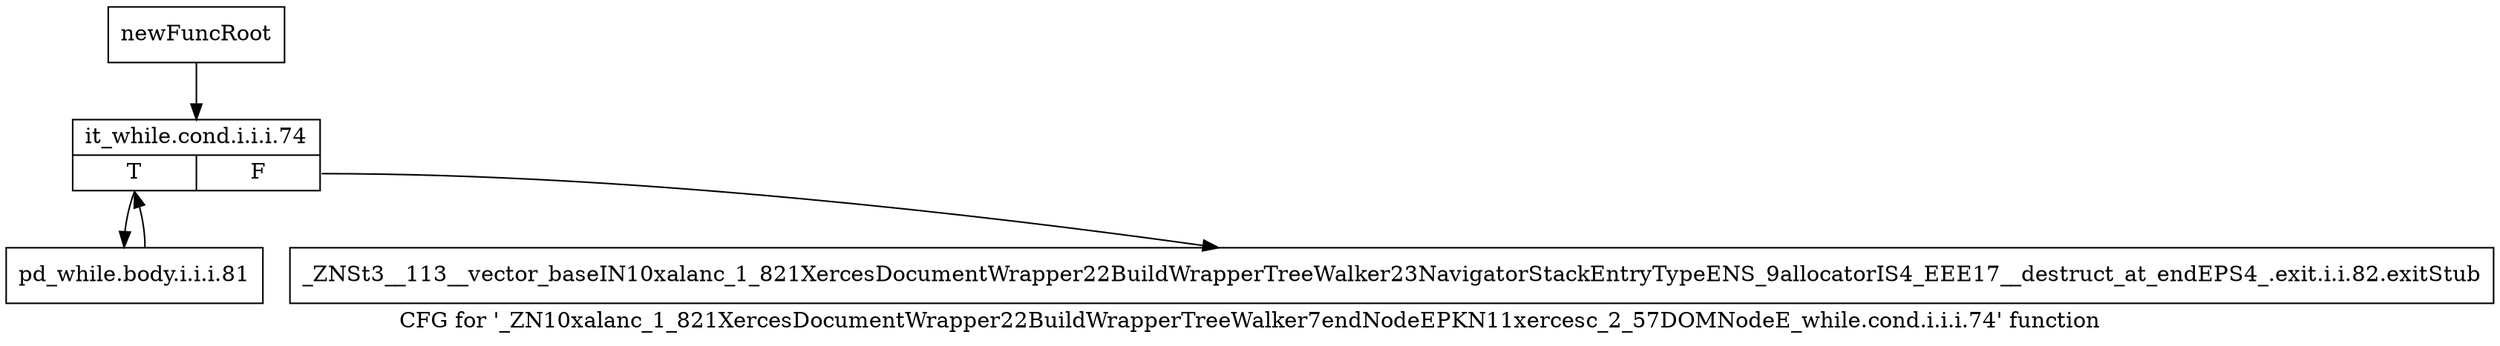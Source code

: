 digraph "CFG for '_ZN10xalanc_1_821XercesDocumentWrapper22BuildWrapperTreeWalker7endNodeEPKN11xercesc_2_57DOMNodeE_while.cond.i.i.i.74' function" {
	label="CFG for '_ZN10xalanc_1_821XercesDocumentWrapper22BuildWrapperTreeWalker7endNodeEPKN11xercesc_2_57DOMNodeE_while.cond.i.i.i.74' function";

	Node0x84bcf50 [shape=record,label="{newFuncRoot}"];
	Node0x84bcf50 -> Node0x84c62a0;
	Node0x84c6250 [shape=record,label="{_ZNSt3__113__vector_baseIN10xalanc_1_821XercesDocumentWrapper22BuildWrapperTreeWalker23NavigatorStackEntryTypeENS_9allocatorIS4_EEE17__destruct_at_endEPS4_.exit.i.i.82.exitStub}"];
	Node0x84c62a0 [shape=record,label="{it_while.cond.i.i.i.74|{<s0>T|<s1>F}}"];
	Node0x84c62a0:s0 -> Node0x84c62f0;
	Node0x84c62a0:s1 -> Node0x84c6250;
	Node0x84c62f0 [shape=record,label="{pd_while.body.i.i.i.81}"];
	Node0x84c62f0 -> Node0x84c62a0;
}

